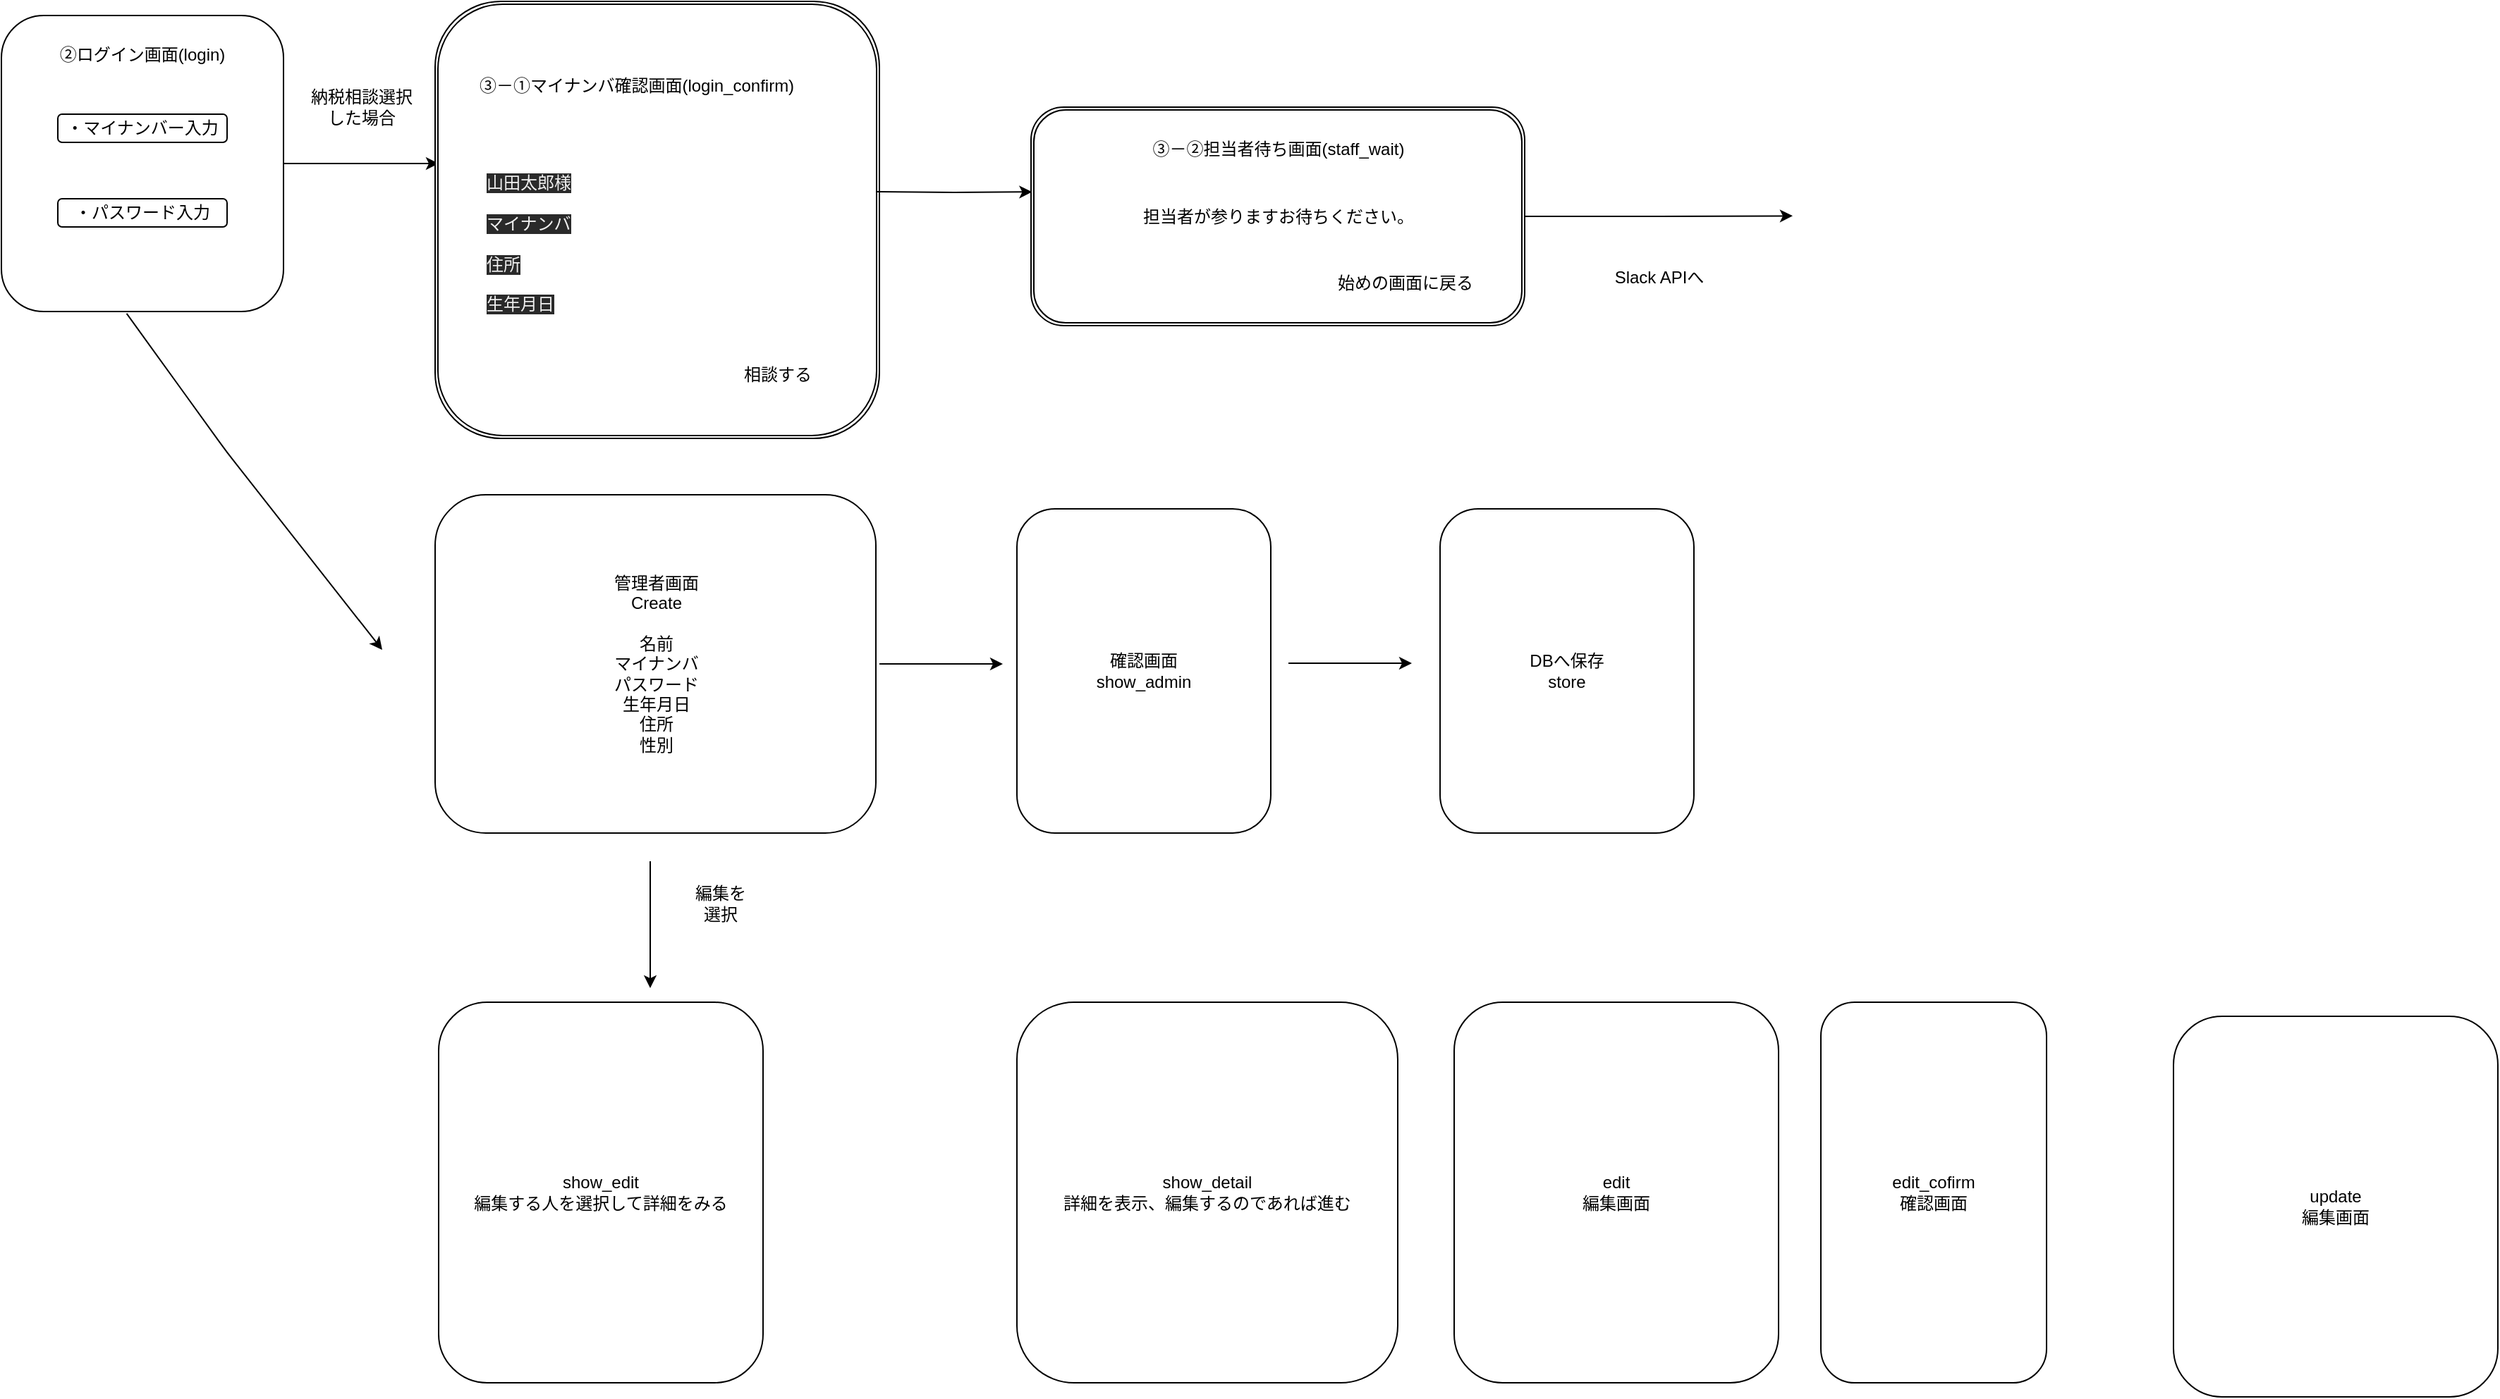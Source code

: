 <mxfile version="13.10.0" type="embed">
    <diagram id="6hGFLwfOUW9BJ-s0fimq" name="Page-1">
        <mxGraphModel dx="524" dy="397" grid="1" gridSize="10" guides="1" tooltips="1" connect="1" arrows="1" fold="1" page="1" pageScale="1" pageWidth="1654" pageHeight="1169" math="0" shadow="0">
            <root>
                <mxCell id="0"/>
                <mxCell id="1" parent="0"/>
                <mxCell id="0iTI7bKBJ6JELypw6VL1-83" style="edgeStyle=orthogonalEdgeStyle;rounded=0;orthogonalLoop=1;jettySize=auto;html=1;exitX=1;exitY=0.5;exitDx=0;exitDy=0;" parent="1" source="36" edge="1">
                    <mxGeometry relative="1" as="geometry">
                        <mxPoint x="500" y="165" as="targetPoint"/>
                        <Array as="points">
                            <mxPoint x="500" y="165"/>
                        </Array>
                    </mxGeometry>
                </mxCell>
                <mxCell id="36" value="&lt;br&gt;②ログイン画面(login)" style="rounded=1;whiteSpace=wrap;html=1;align=center;horizontal=1;verticalAlign=top;" parent="1" vertex="1">
                    <mxGeometry x="190" y="60" width="200" height="210" as="geometry"/>
                </mxCell>
                <mxCell id="37" value="&lt;span&gt;・マイナンバー入力&lt;/span&gt;" style="rounded=1;whiteSpace=wrap;html=1;" parent="1" vertex="1">
                    <mxGeometry x="230" y="130" width="120" height="20" as="geometry"/>
                </mxCell>
                <mxCell id="38" value="&lt;span&gt;・パスワード入力&lt;/span&gt;" style="rounded=1;whiteSpace=wrap;html=1;" parent="1" vertex="1">
                    <mxGeometry x="230" y="190" width="120" height="20" as="geometry"/>
                </mxCell>
                <mxCell id="39" style="edgeStyle=orthogonalEdgeStyle;rounded=0;orthogonalLoop=1;jettySize=auto;html=1;exitX=0.5;exitY=1;exitDx=0;exitDy=0;" parent="1" source="36" target="36" edge="1">
                    <mxGeometry relative="1" as="geometry"/>
                </mxCell>
                <mxCell id="42" value="" style="edgeStyle=orthogonalEdgeStyle;rounded=0;orthogonalLoop=1;jettySize=auto;html=1;" parent="1" target="41" edge="1">
                    <mxGeometry relative="1" as="geometry">
                        <mxPoint x="655.059" y="240" as="sourcePoint"/>
                    </mxGeometry>
                </mxCell>
                <mxCell id="41" value="" style="shape=ext;double=1;rounded=1;whiteSpace=wrap;html=1;align=left;" parent="1" vertex="1">
                    <mxGeometry x="497.5" y="50" width="315" height="310" as="geometry"/>
                </mxCell>
                <mxCell id="0iTI7bKBJ6JELypw6VL1-79" value="相談する" style="text;html=1;align=center;verticalAlign=middle;resizable=0;points=[];autosize=1;" parent="1" vertex="1">
                    <mxGeometry x="710" y="305" width="60" height="20" as="geometry"/>
                </mxCell>
                <mxCell id="xsVDTVftM3OOLQT2cAot-43" style="edgeStyle=orthogonalEdgeStyle;rounded=0;orthogonalLoop=1;jettySize=auto;html=1;entryX=0.002;entryY=0.388;entryDx=0;entryDy=0;entryPerimeter=0;" parent="1" target="xsVDTVftM3OOLQT2cAot-42" edge="1">
                    <mxGeometry relative="1" as="geometry">
                        <Array as="points"/>
                        <mxPoint x="810" y="185" as="sourcePoint"/>
                    </mxGeometry>
                </mxCell>
                <mxCell id="0iTI7bKBJ6JELypw6VL1-86" value="納税相談選択&lt;br&gt;した場合" style="text;html=1;align=center;verticalAlign=middle;resizable=0;points=[];autosize=1;" parent="1" vertex="1">
                    <mxGeometry x="400" y="110" width="90" height="30" as="geometry"/>
                </mxCell>
                <mxCell id="xsVDTVftM3OOLQT2cAot-39" value="③－①マイナンバ確認画面(login_confirm)" style="text;html=1;align=center;verticalAlign=middle;resizable=0;points=[];autosize=1;" parent="1" vertex="1">
                    <mxGeometry x="520" y="100" width="240" height="20" as="geometry"/>
                </mxCell>
                <mxCell id="44" style="edgeStyle=orthogonalEdgeStyle;rounded=0;orthogonalLoop=1;jettySize=auto;html=1;exitX=1;exitY=0.5;exitDx=0;exitDy=0;" parent="1" source="xsVDTVftM3OOLQT2cAot-42" edge="1">
                    <mxGeometry relative="1" as="geometry">
                        <mxPoint x="1460" y="202.176" as="targetPoint"/>
                    </mxGeometry>
                </mxCell>
                <mxCell id="xsVDTVftM3OOLQT2cAot-42" value="" style="shape=ext;double=1;rounded=1;whiteSpace=wrap;html=1;align=left;" parent="1" vertex="1">
                    <mxGeometry x="920" y="125" width="350" height="155" as="geometry"/>
                </mxCell>
                <mxCell id="xsVDTVftM3OOLQT2cAot-46" value="担当者が参りますお待ちください。" style="text;html=1;align=center;verticalAlign=middle;resizable=0;points=[];autosize=1;" parent="1" vertex="1">
                    <mxGeometry x="990" y="192.5" width="210" height="20" as="geometry"/>
                </mxCell>
                <mxCell id="xsVDTVftM3OOLQT2cAot-47" value="③－②担当者待ち画面(staff_wait)" style="text;html=1;align=center;verticalAlign=middle;resizable=0;points=[];autosize=1;" parent="1" vertex="1">
                    <mxGeometry x="1000" y="145" width="190" height="20" as="geometry"/>
                </mxCell>
                <mxCell id="xsVDTVftM3OOLQT2cAot-55" value="始めの画面に戻る" style="text;html=1;align=center;verticalAlign=middle;resizable=0;points=[];autosize=1;" parent="1" vertex="1">
                    <mxGeometry x="1130" y="240" width="110" height="20" as="geometry"/>
                </mxCell>
                <mxCell id="43" value="&lt;span style=&quot;color: rgb(240 , 240 , 240) ; font-family: &amp;#34;helvetica&amp;#34; ; font-size: 12px ; font-style: normal ; font-weight: 400 ; letter-spacing: normal ; text-align: left ; text-indent: 0px ; text-transform: none ; word-spacing: 0px ; background-color: rgb(42 , 42 , 42) ; float: none ; display: inline&quot;&gt;山田太郎様&lt;br&gt;&lt;br&gt;マイナンバ&lt;br&gt;&lt;br&gt;住所&lt;br&gt;&lt;br&gt;生年月日&lt;br&gt;&lt;br&gt;&lt;/span&gt;" style="text;whiteSpace=wrap;html=1;" parent="1" vertex="1">
                    <mxGeometry x="531.5" y="165" width="140" height="140" as="geometry"/>
                </mxCell>
                <mxCell id="45" value="Slack APIへ" style="text;html=1;align=center;verticalAlign=middle;resizable=0;points=[];autosize=1;" parent="1" vertex="1">
                    <mxGeometry x="1325" y="236" width="80" height="20" as="geometry"/>
                </mxCell>
                <mxCell id="47" value="管理者画面&lt;br&gt;Create&lt;br&gt;&lt;br&gt;名前&lt;br&gt;マイナンバ&lt;br&gt;パスワード&lt;br&gt;生年月日&lt;br&gt;住所&lt;br&gt;性別" style="rounded=1;whiteSpace=wrap;html=1;" parent="1" vertex="1">
                    <mxGeometry x="497.5" y="400" width="312.5" height="240" as="geometry"/>
                </mxCell>
                <mxCell id="48" value="確認画面&lt;br&gt;show_admin" style="rounded=1;whiteSpace=wrap;html=1;" parent="1" vertex="1">
                    <mxGeometry x="910" y="410" width="180" height="230" as="geometry"/>
                </mxCell>
                <mxCell id="50" value="" style="endArrow=classic;html=1;exitX=0.444;exitY=1.007;exitDx=0;exitDy=0;exitPerimeter=0;" parent="1" source="36" edge="1">
                    <mxGeometry width="50" height="50" relative="1" as="geometry">
                        <mxPoint x="510" y="500" as="sourcePoint"/>
                        <mxPoint x="460" y="510" as="targetPoint"/>
                        <Array as="points">
                            <mxPoint x="350" y="370"/>
                        </Array>
                    </mxGeometry>
                </mxCell>
                <mxCell id="51" value="show_edit&lt;br&gt;編集する人を選択して詳細をみる" style="rounded=1;whiteSpace=wrap;html=1;" parent="1" vertex="1">
                    <mxGeometry x="500" y="760" width="230" height="270" as="geometry"/>
                </mxCell>
                <mxCell id="52" value="" style="endArrow=classic;html=1;" parent="1" edge="1">
                    <mxGeometry width="50" height="50" relative="1" as="geometry">
                        <mxPoint x="812.5" y="520" as="sourcePoint"/>
                        <mxPoint x="900" y="520" as="targetPoint"/>
                    </mxGeometry>
                </mxCell>
                <mxCell id="54" value="" style="endArrow=classic;html=1;" parent="1" edge="1">
                    <mxGeometry width="50" height="50" relative="1" as="geometry">
                        <mxPoint x="650" y="660" as="sourcePoint"/>
                        <mxPoint x="650" y="750" as="targetPoint"/>
                    </mxGeometry>
                </mxCell>
                <mxCell id="56" value="編集を選択" style="text;html=1;strokeColor=none;fillColor=none;align=center;verticalAlign=middle;whiteSpace=wrap;rounded=0;" parent="1" vertex="1">
                    <mxGeometry x="680" y="680" width="40" height="20" as="geometry"/>
                </mxCell>
                <mxCell id="58" value="DBへ保存&lt;br&gt;store" style="rounded=1;whiteSpace=wrap;html=1;" parent="1" vertex="1">
                    <mxGeometry x="1210" y="410" width="180" height="230" as="geometry"/>
                </mxCell>
                <mxCell id="59" value="" style="endArrow=classic;html=1;" parent="1" edge="1">
                    <mxGeometry width="50" height="50" relative="1" as="geometry">
                        <mxPoint x="1102.5" y="519.5" as="sourcePoint"/>
                        <mxPoint x="1190" y="519.5" as="targetPoint"/>
                    </mxGeometry>
                </mxCell>
                <mxCell id="60" value="show_detail&lt;br&gt;詳細を表示、編集するのであれば進む" style="rounded=1;whiteSpace=wrap;html=1;" vertex="1" parent="1">
                    <mxGeometry x="910" y="760" width="270" height="270" as="geometry"/>
                </mxCell>
                <mxCell id="61" value="edit&lt;br&gt;編集画面" style="rounded=1;whiteSpace=wrap;html=1;" vertex="1" parent="1">
                    <mxGeometry x="1220" y="760" width="230" height="270" as="geometry"/>
                </mxCell>
                <mxCell id="62" value="update&lt;br&gt;編集画面" style="rounded=1;whiteSpace=wrap;html=1;" vertex="1" parent="1">
                    <mxGeometry x="1730" y="770" width="230" height="270" as="geometry"/>
                </mxCell>
                <mxCell id="63" value="edit_cofirm&lt;br&gt;確認画面" style="rounded=1;whiteSpace=wrap;html=1;" vertex="1" parent="1">
                    <mxGeometry x="1480" y="760" width="160" height="270" as="geometry"/>
                </mxCell>
            </root>
        </mxGraphModel>
    </diagram>
</mxfile>